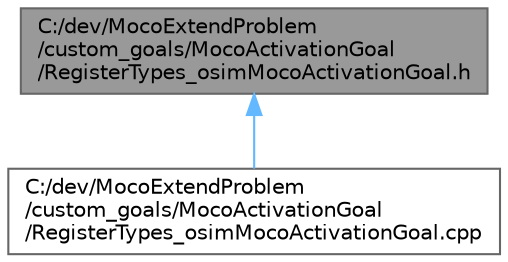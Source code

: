 digraph "C:/dev/MocoExtendProblem/custom_goals/MocoActivationGoal/RegisterTypes_osimMocoActivationGoal.h"
{
 // LATEX_PDF_SIZE
  bgcolor="transparent";
  edge [fontname=Helvetica,fontsize=10,labelfontname=Helvetica,labelfontsize=10];
  node [fontname=Helvetica,fontsize=10,shape=box,height=0.2,width=0.4];
  Node1 [id="Node000001",label="C:/dev/MocoExtendProblem\l/custom_goals/MocoActivationGoal\l/RegisterTypes_osimMocoActivationGoal.h",height=0.2,width=0.4,color="gray40", fillcolor="grey60", style="filled", fontcolor="black",tooltip=" "];
  Node1 -> Node2 [id="edge1_Node000001_Node000002",dir="back",color="steelblue1",style="solid",tooltip=" "];
  Node2 [id="Node000002",label="C:/dev/MocoExtendProblem\l/custom_goals/MocoActivationGoal\l/RegisterTypes_osimMocoActivationGoal.cpp",height=0.2,width=0.4,color="grey40", fillcolor="white", style="filled",URL="$_moco_activation_goal_2_register_types__osim_moco_activation_goal_8cpp.html",tooltip=" "];
}
